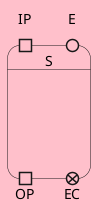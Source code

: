 {
  "sha1": "63otxb4t2igfh8509xdf3hp26umrle",
  "insertion": {
    "when": "2024-05-30T20:48:20.866Z",
    "url": "https://github.com/plantuml/plantuml/issues/1269",
    "user": "plantuml@gmail.com"
  }
}
@startuml
skinparam {
  ' Pink background just to have easy detection if transparency works.
  backgroundColor #pink 

  StateBackgroundColor transparent
}    
hide empty description
state S {
    state E <<entryPoint>>
    state EC <<exitPoint>>
    
    state IP <<inputPin>>
    state OP <<outputPin>>
}
@enduml
